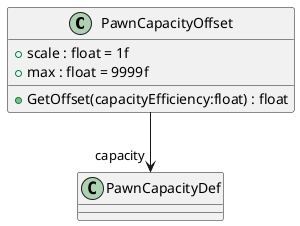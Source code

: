 @startuml
class PawnCapacityOffset {
    + scale : float = 1f
    + max : float = 9999f
    + GetOffset(capacityEfficiency:float) : float
}
PawnCapacityOffset --> "capacity" PawnCapacityDef
@enduml
